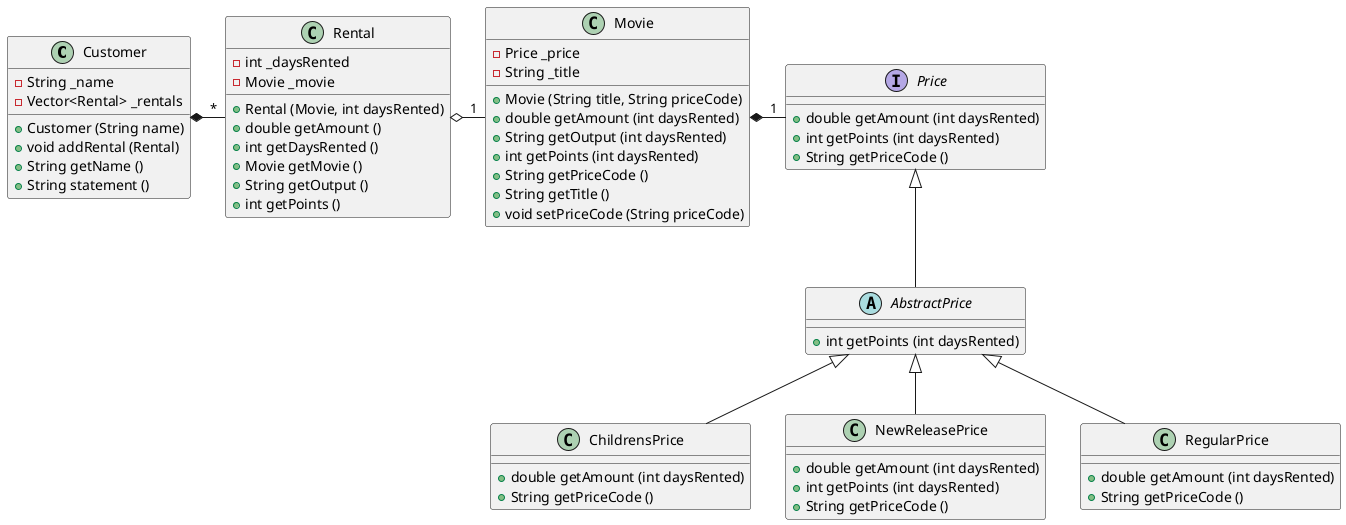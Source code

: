 @startuml
Customer      *-   "*" Rental
Rental        o-   "1" Movie
Movie         *-   "1" Price
Price         <|-- AbstractPrice
AbstractPrice <|-- ChildrensPrice
AbstractPrice <|-- NewReleasePrice
AbstractPrice <|-- RegularPrice

class Customer {
    - String _name
    - Vector<Rental> _rentals
    + Customer (String name)
    + void addRental (Rental)
    + String getName ()
    + String statement ()
    }

class Rental {
    - int _daysRented
    - Movie _movie
    + Rental (Movie, int daysRented)
    + double getAmount ()
    + int getDaysRented ()
    + Movie getMovie ()
    + String getOutput ()
    + int getPoints ()
    }

class Movie {
    - Price _price
    - String _title
    + Movie (String title, String priceCode)
    + double getAmount (int daysRented)
    + String getOutput (int daysRented)
    + int getPoints (int daysRented)
    + String getPriceCode ()
    + String getTitle ()
    + void setPriceCode (String priceCode)
    }

interface Price {
    + double getAmount (int daysRented)
    + int getPoints (int daysRented)
    + String getPriceCode ()
    }

abstract class AbstractPrice {
    + int getPoints (int daysRented)
    }

class ChildrensPrice {
    + double getAmount (int daysRented)
    + String getPriceCode ()
    }

class NewReleasePrice {
    + double getAmount (int daysRented)
    + int getPoints (int daysRented)
    + String getPriceCode ()
    }

class RegularPrice {
    + double getAmount (int daysRented)
    + String getPriceCode ()
    }

@enduml
